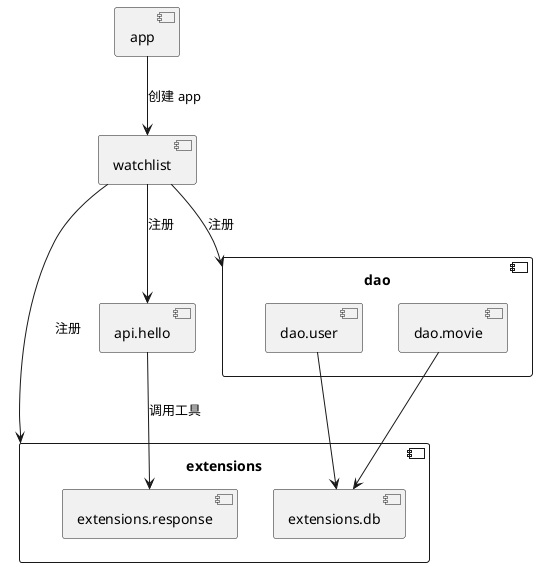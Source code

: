 @startuml

component app
component watchlist

component api.hello

component extensions {
    component extensions.db
    component extensions.response
}

component dao {
    component dao.user
    component dao.movie
}

app --> watchlist : 创建 app

watchlist --> extensions : 注册

watchlist --> api.hello: 注册
api.hello --> extensions.response: 调用工具

watchlist --> dao : 注册
dao.user --> extensions.db
dao.movie --> extensions.db


@enduml
